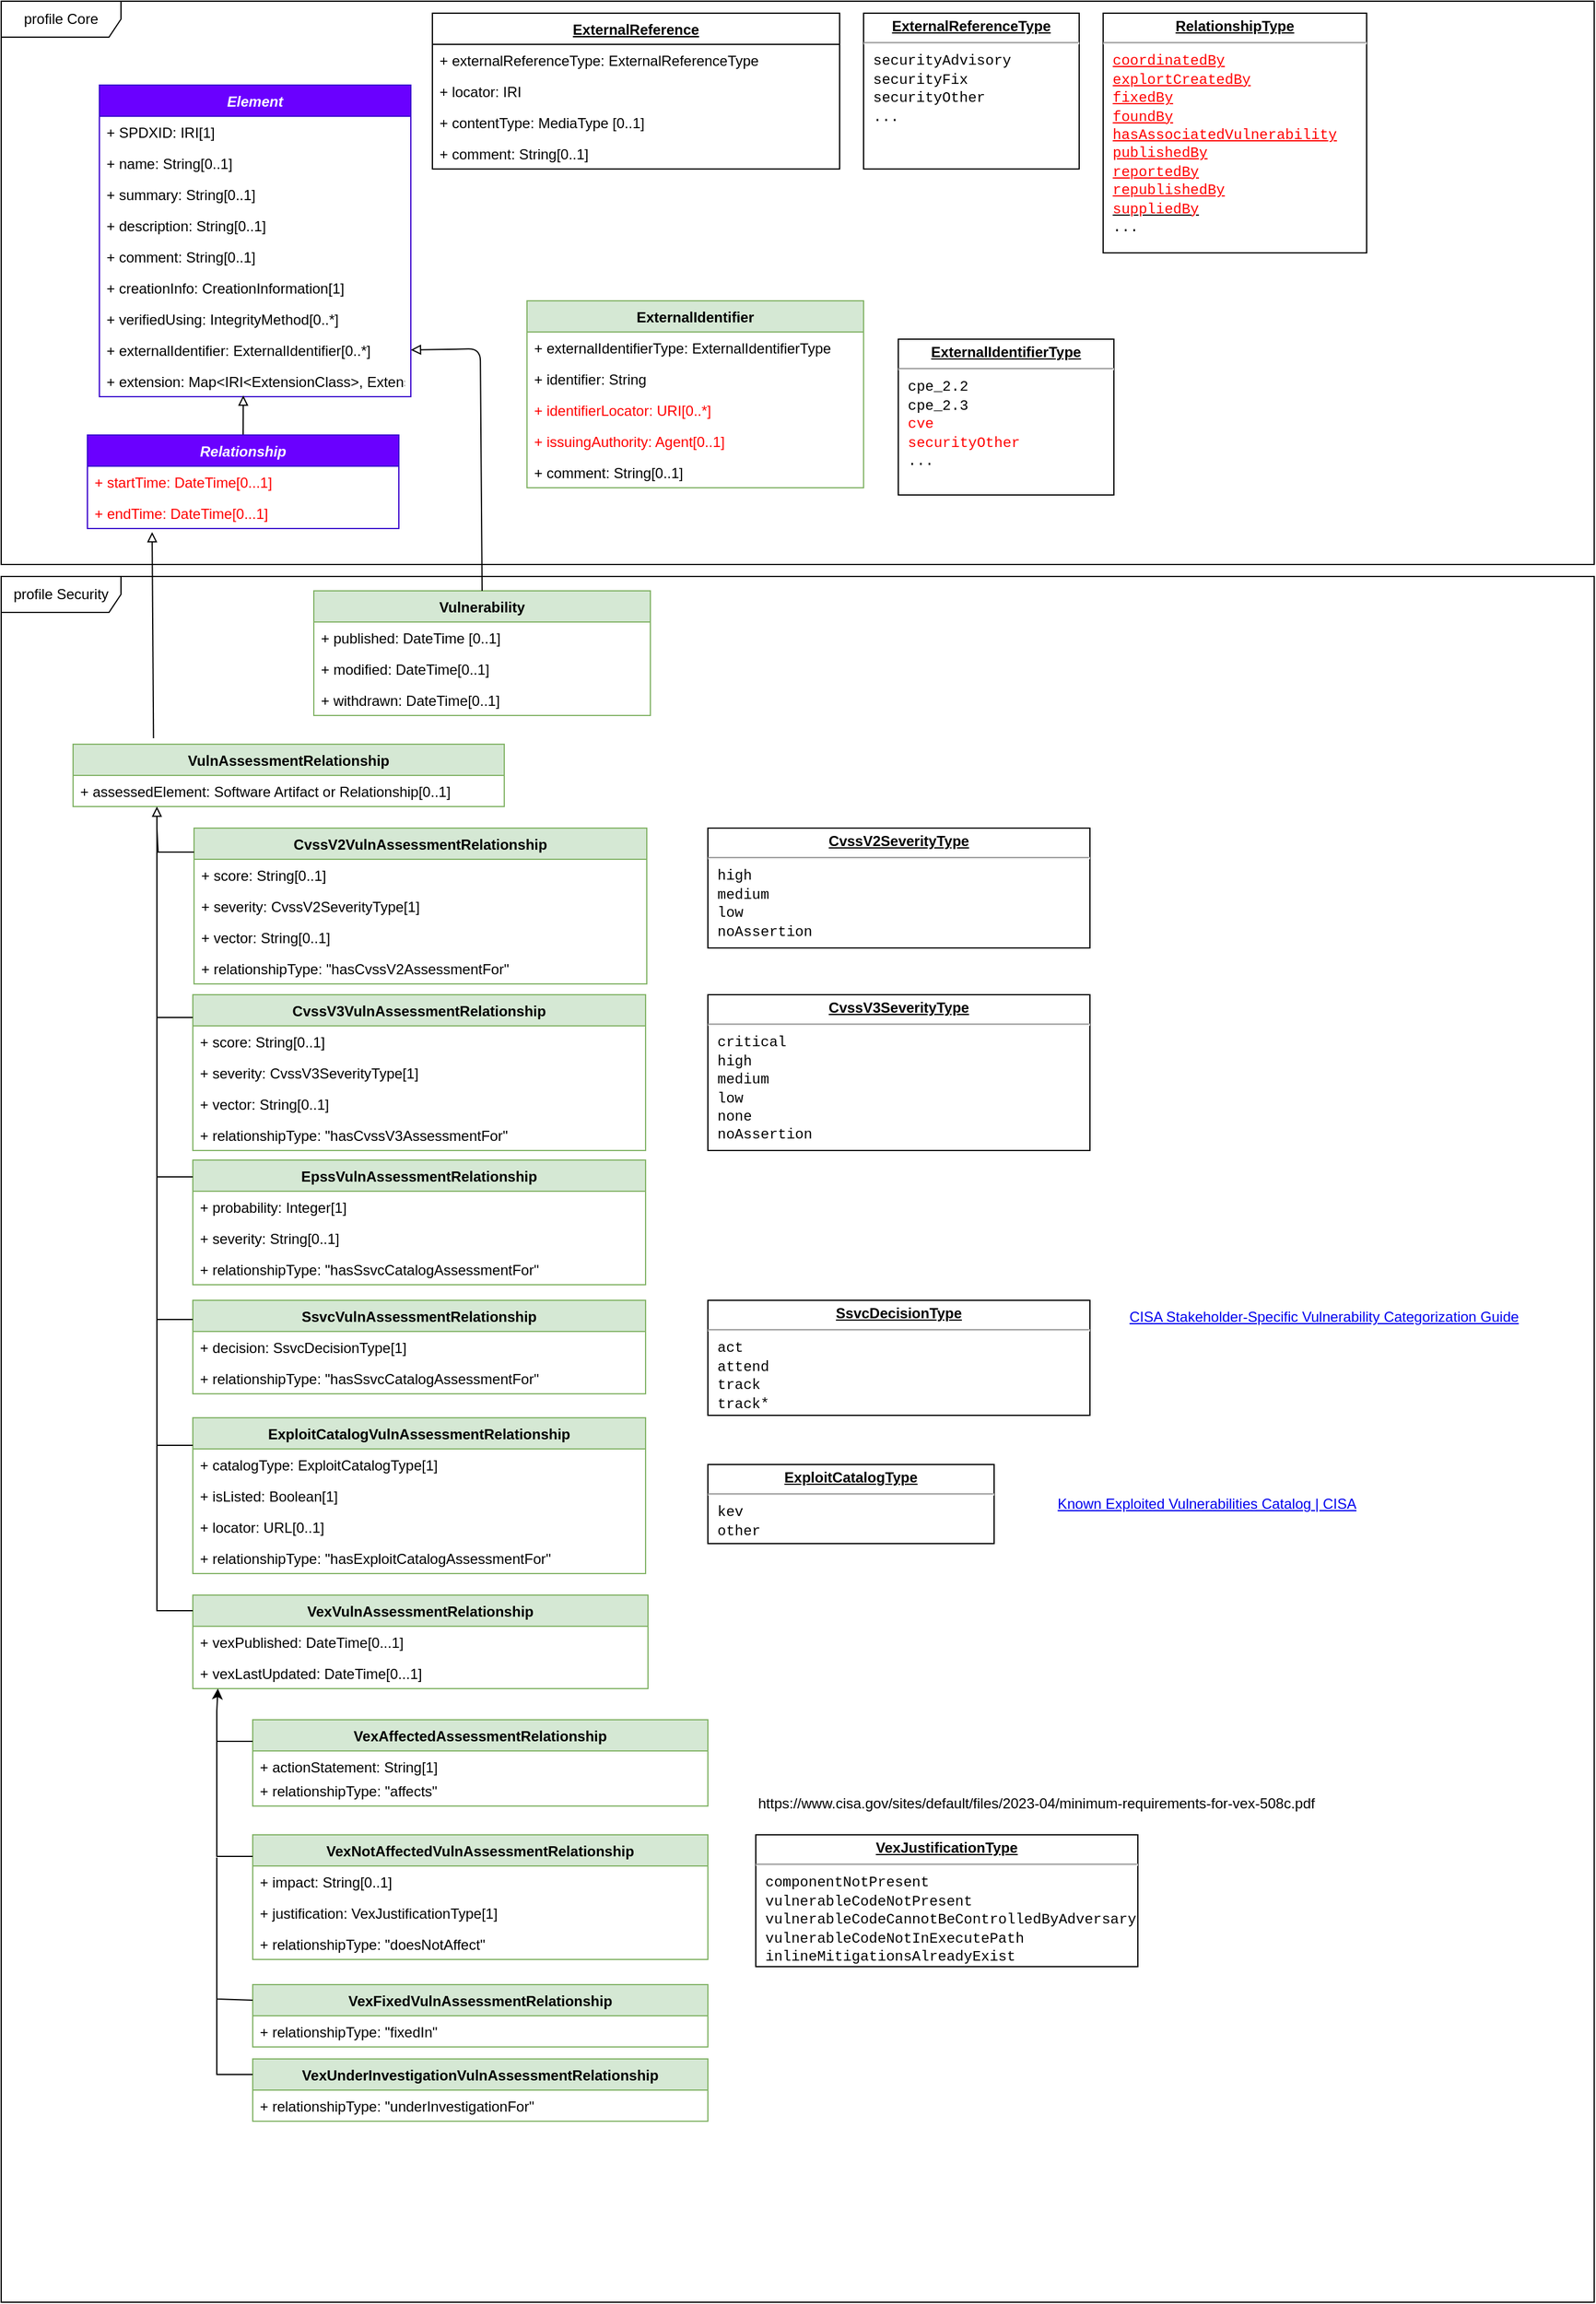 <mxfile version="21.2.2" type="device">
  <diagram id="5IgRsbpvTm4LBA3nCGGL" name="Page-1">
    <mxGraphModel dx="3028" dy="5564" grid="1" gridSize="10" guides="1" tooltips="1" connect="1" arrows="1" fold="1" page="1" pageScale="1" pageWidth="827" pageHeight="1169" math="0" shadow="0">
      <root>
        <mxCell id="0" />
        <mxCell id="1" parent="0" />
        <mxCell id="vhmbv-RrimLqrtO0uC5v-1" value="profile Security" style="shape=umlFrame;whiteSpace=wrap;html=1;width=100;height=30;" parent="1" vertex="1">
          <mxGeometry x="-1630" y="-4160" width="1330" height="1440" as="geometry" />
        </mxCell>
        <mxCell id="gfH33e8ERVnTQL8CG1b4-8" value="profile Core" style="shape=umlFrame;whiteSpace=wrap;html=1;width=100;height=30;" parent="1" vertex="1">
          <mxGeometry x="-1630" y="-4640" width="1330" height="470" as="geometry" />
        </mxCell>
        <mxCell id="gfH33e8ERVnTQL8CG1b4-1" value="VexVulnAssessmentRelationship" style="swimlane;fontStyle=1;childLayout=stackLayout;horizontal=1;startSize=26;fillColor=#d5e8d4;horizontalStack=0;resizeParent=1;resizeParentMax=0;resizeLast=0;collapsible=1;marginBottom=0;strokeColor=#82b366;" parent="1" vertex="1">
          <mxGeometry x="-1470" y="-3310" width="380" height="78" as="geometry" />
        </mxCell>
        <mxCell id="gfH33e8ERVnTQL8CG1b4-10" value="+ vexPublished: DateTime[0...1]&#xa;&#xa;" style="text;strokeColor=none;fillColor=none;align=left;verticalAlign=top;spacingLeft=4;spacingRight=4;overflow=hidden;rotatable=0;points=[[0,0.5],[1,0.5]];portConstraint=eastwest;" parent="gfH33e8ERVnTQL8CG1b4-1" vertex="1">
          <mxGeometry y="26" width="380" height="26" as="geometry" />
        </mxCell>
        <mxCell id="PAFHYs4fHEggMUIT7Akd-7" value="+ vexLastUpdated: DateTime[0...1]&#xa;&#xa;" style="text;strokeColor=none;fillColor=none;align=left;verticalAlign=top;spacingLeft=4;spacingRight=4;overflow=hidden;rotatable=0;points=[[0,0.5],[1,0.5]];portConstraint=eastwest;" parent="gfH33e8ERVnTQL8CG1b4-1" vertex="1">
          <mxGeometry y="52" width="380" height="26" as="geometry" />
        </mxCell>
        <mxCell id="gfH33e8ERVnTQL8CG1b4-11" value="Vulnerability" style="swimlane;fontStyle=1;childLayout=stackLayout;horizontal=1;startSize=26;fillColor=#d5e8d4;horizontalStack=0;resizeParent=1;resizeParentMax=0;resizeLast=0;collapsible=1;marginBottom=0;strokeColor=#82b366;" parent="1" vertex="1">
          <mxGeometry x="-1369" y="-4148" width="281" height="104" as="geometry" />
        </mxCell>
        <mxCell id="gfH33e8ERVnTQL8CG1b4-13" value="+ published: DateTime [0..1]" style="text;strokeColor=none;fillColor=none;align=left;verticalAlign=top;spacingLeft=4;spacingRight=4;overflow=hidden;rotatable=0;points=[[0,0.5],[1,0.5]];portConstraint=eastwest;" parent="gfH33e8ERVnTQL8CG1b4-11" vertex="1">
          <mxGeometry y="26" width="281" height="26" as="geometry" />
        </mxCell>
        <mxCell id="gfH33e8ERVnTQL8CG1b4-14" value="+ modified: DateTime[0..1]&#xa;" style="text;strokeColor=none;fillColor=none;align=left;verticalAlign=top;spacingLeft=4;spacingRight=4;overflow=hidden;rotatable=0;points=[[0,0.5],[1,0.5]];portConstraint=eastwest;" parent="gfH33e8ERVnTQL8CG1b4-11" vertex="1">
          <mxGeometry y="52" width="281" height="26" as="geometry" />
        </mxCell>
        <mxCell id="gfH33e8ERVnTQL8CG1b4-75" value="+ withdrawn: DateTime[0..1]&#xa;" style="text;strokeColor=none;fillColor=none;align=left;verticalAlign=top;spacingLeft=4;spacingRight=4;overflow=hidden;rotatable=0;points=[[0,0.5],[1,0.5]];portConstraint=eastwest;" parent="gfH33e8ERVnTQL8CG1b4-11" vertex="1">
          <mxGeometry y="78" width="281" height="26" as="geometry" />
        </mxCell>
        <mxCell id="gfH33e8ERVnTQL8CG1b4-21" value="&lt;p style=&quot;margin: 0px ; margin-top: 4px ; text-align: center ; text-decoration: underline&quot;&gt;&lt;b&gt;ExternalReferenceType&lt;/b&gt;&lt;/p&gt;&lt;hr&gt;&lt;p style=&quot;margin: 0px ; margin-left: 8px&quot;&gt;&lt;span style=&quot;background-color: initial; font-family: &amp;quot;Courier New&amp;quot;;&quot;&gt;securityAdvisory&lt;/span&gt;&lt;br&gt;&lt;/p&gt;&lt;p style=&quot;margin: 0px ; margin-left: 8px&quot;&gt;&lt;font face=&quot;Courier New&quot;&gt;securityFix&lt;/font&gt;&lt;/p&gt;&lt;p style=&quot;margin: 0px ; margin-left: 8px&quot;&gt;&lt;font face=&quot;Courier New&quot;&gt;securityOther&lt;/font&gt;&lt;/p&gt;&lt;p style=&quot;margin: 0px ; margin-left: 8px&quot;&gt;&lt;font face=&quot;Courier New&quot;&gt;...&lt;/font&gt;&lt;/p&gt;&lt;p style=&quot;margin: 0px ; margin-left: 8px&quot;&gt;&lt;br&gt;&lt;/p&gt;" style="verticalAlign=top;align=left;overflow=fill;fontSize=12;fontFamily=Helvetica;html=1;" parent="1" vertex="1">
          <mxGeometry x="-910" y="-4630" width="180" height="130" as="geometry" />
        </mxCell>
        <mxCell id="gfH33e8ERVnTQL8CG1b4-22" value="ExternalReference" style="swimlane;fontStyle=5;childLayout=stackLayout;horizontal=1;startSize=26;fillColor=none;horizontalStack=0;resizeParent=1;resizeParentMax=0;resizeLast=0;collapsible=1;marginBottom=0;" parent="1" vertex="1">
          <mxGeometry x="-1270" y="-4630" width="340" height="130" as="geometry" />
        </mxCell>
        <mxCell id="gfH33e8ERVnTQL8CG1b4-23" value="+ externalReferenceType: ExternalReferenceType" style="text;strokeColor=none;fillColor=none;align=left;verticalAlign=top;spacingLeft=4;spacingRight=4;overflow=hidden;rotatable=0;points=[[0,0.5],[1,0.5]];portConstraint=eastwest;" parent="gfH33e8ERVnTQL8CG1b4-22" vertex="1">
          <mxGeometry y="26" width="340" height="26" as="geometry" />
        </mxCell>
        <mxCell id="gfH33e8ERVnTQL8CG1b4-24" value="+ locator: IRI" style="text;strokeColor=none;fillColor=none;align=left;verticalAlign=top;spacingLeft=4;spacingRight=4;overflow=hidden;rotatable=0;points=[[0,0.5],[1,0.5]];portConstraint=eastwest;" parent="gfH33e8ERVnTQL8CG1b4-22" vertex="1">
          <mxGeometry y="52" width="340" height="26" as="geometry" />
        </mxCell>
        <mxCell id="gfH33e8ERVnTQL8CG1b4-25" value="+ contentType: MediaType [0..1]" style="text;strokeColor=none;fillColor=none;align=left;verticalAlign=top;spacingLeft=4;spacingRight=4;overflow=hidden;rotatable=0;points=[[0,0.5],[1,0.5]];portConstraint=eastwest;" parent="gfH33e8ERVnTQL8CG1b4-22" vertex="1">
          <mxGeometry y="78" width="340" height="26" as="geometry" />
        </mxCell>
        <mxCell id="gfH33e8ERVnTQL8CG1b4-26" value="+ comment: String[0..1]" style="text;strokeColor=none;fillColor=none;align=left;verticalAlign=top;spacingLeft=4;spacingRight=4;overflow=hidden;rotatable=0;points=[[0,0.5],[1,0.5]];portConstraint=eastwest;" parent="gfH33e8ERVnTQL8CG1b4-22" vertex="1">
          <mxGeometry y="104" width="340" height="26" as="geometry" />
        </mxCell>
        <object label="Element" description="static representation of a part of the universe of discourse that may be identified and characterised by its behaviour and attribute." description_source="ISO 15531-1:2004" id="gfH33e8ERVnTQL8CG1b4-43">
          <mxCell style="swimlane;fontStyle=3;childLayout=stackLayout;horizontal=1;startSize=26;fillColor=#6a00ff;horizontalStack=0;resizeParent=1;resizeParentMax=0;resizeLast=0;collapsible=1;marginBottom=0;strokeColor=#3700CC;fontColor=#ffffff;" parent="1" vertex="1">
            <mxGeometry x="-1548" y="-4570" width="260" height="260" as="geometry" />
          </mxCell>
        </object>
        <mxCell id="gfH33e8ERVnTQL8CG1b4-44" value="+ SPDXID: IRI[1]" style="text;strokeColor=none;fillColor=none;align=left;verticalAlign=top;spacingLeft=4;spacingRight=4;overflow=hidden;rotatable=0;points=[[0,0.5],[1,0.5]];portConstraint=eastwest;" parent="gfH33e8ERVnTQL8CG1b4-43" vertex="1">
          <mxGeometry y="26" width="260" height="26" as="geometry" />
        </mxCell>
        <mxCell id="gfH33e8ERVnTQL8CG1b4-45" value="+ name: String[0..1]" style="text;strokeColor=none;fillColor=none;align=left;verticalAlign=top;spacingLeft=4;spacingRight=4;overflow=hidden;rotatable=0;points=[[0,0.5],[1,0.5]];portConstraint=eastwest;" parent="gfH33e8ERVnTQL8CG1b4-43" vertex="1">
          <mxGeometry y="52" width="260" height="26" as="geometry" />
        </mxCell>
        <mxCell id="gfH33e8ERVnTQL8CG1b4-46" value="+ summary: String[0..1]" style="text;strokeColor=none;fillColor=none;align=left;verticalAlign=top;spacingLeft=4;spacingRight=4;overflow=hidden;rotatable=0;points=[[0,0.5],[1,0.5]];portConstraint=eastwest;" parent="gfH33e8ERVnTQL8CG1b4-43" vertex="1">
          <mxGeometry y="78" width="260" height="26" as="geometry" />
        </mxCell>
        <mxCell id="gfH33e8ERVnTQL8CG1b4-47" value="+ description: String[0..1]" style="text;strokeColor=none;fillColor=none;align=left;verticalAlign=top;spacingLeft=4;spacingRight=4;overflow=hidden;rotatable=0;points=[[0,0.5],[1,0.5]];portConstraint=eastwest;" parent="gfH33e8ERVnTQL8CG1b4-43" vertex="1">
          <mxGeometry y="104" width="260" height="26" as="geometry" />
        </mxCell>
        <mxCell id="gfH33e8ERVnTQL8CG1b4-48" value="+ comment: String[0..1]" style="text;strokeColor=none;fillColor=none;align=left;verticalAlign=top;spacingLeft=4;spacingRight=4;overflow=hidden;rotatable=0;points=[[0,0.5],[1,0.5]];portConstraint=eastwest;" parent="gfH33e8ERVnTQL8CG1b4-43" vertex="1">
          <mxGeometry y="130" width="260" height="26" as="geometry" />
        </mxCell>
        <mxCell id="gfH33e8ERVnTQL8CG1b4-49" value="+ creationInfo: CreationInformation[1]" style="text;strokeColor=none;fillColor=none;align=left;verticalAlign=top;spacingLeft=4;spacingRight=4;overflow=hidden;rotatable=0;points=[[0,0.5],[1,0.5]];portConstraint=eastwest;" parent="gfH33e8ERVnTQL8CG1b4-43" vertex="1">
          <mxGeometry y="156" width="260" height="26" as="geometry" />
        </mxCell>
        <mxCell id="gfH33e8ERVnTQL8CG1b4-50" value="+ verifiedUsing: IntegrityMethod[0..*]" style="text;strokeColor=none;fillColor=none;align=left;verticalAlign=top;spacingLeft=4;spacingRight=4;overflow=hidden;rotatable=0;points=[[0,0.5],[1,0.5]];portConstraint=eastwest;" parent="gfH33e8ERVnTQL8CG1b4-43" vertex="1">
          <mxGeometry y="182" width="260" height="26" as="geometry" />
        </mxCell>
        <mxCell id="gfH33e8ERVnTQL8CG1b4-52" value="+ externalIdentifier: ExternalIdentifier[0..*]" style="text;strokeColor=none;fillColor=none;align=left;verticalAlign=top;spacingLeft=4;spacingRight=4;overflow=hidden;rotatable=0;points=[[0,0.5],[1,0.5]];portConstraint=eastwest;" parent="gfH33e8ERVnTQL8CG1b4-43" vertex="1">
          <mxGeometry y="208" width="260" height="26" as="geometry" />
        </mxCell>
        <mxCell id="gfH33e8ERVnTQL8CG1b4-53" value="+ extension: Map&lt;IRI&lt;ExtensionClass&gt;, Extension&gt;[0..1]" style="text;strokeColor=none;fillColor=none;align=left;verticalAlign=top;spacingLeft=4;spacingRight=4;overflow=hidden;rotatable=0;points=[[0,0.5],[1,0.5]];portConstraint=eastwest;" parent="gfH33e8ERVnTQL8CG1b4-43" vertex="1">
          <mxGeometry y="234" width="260" height="26" as="geometry" />
        </mxCell>
        <mxCell id="gfH33e8ERVnTQL8CG1b4-57" value="&lt;p style=&quot;margin: 4px 0px 0px; text-align: center;&quot;&gt;&lt;span style=&quot;background-color: initial;&quot;&gt;&lt;b&gt;&lt;u&gt;VexJustificationType&lt;/u&gt;&lt;/b&gt;&lt;/span&gt;&lt;/p&gt;&lt;hr&gt;&lt;p style=&quot;margin: 0px ; margin-left: 8px&quot;&gt;&lt;span style=&quot;font-family: &amp;quot;Courier New&amp;quot;; background-color: initial;&quot;&gt;componentNotPresent&lt;/span&gt;&lt;br&gt;&lt;/p&gt;&lt;p style=&quot;margin: 0px ; margin-left: 8px&quot;&gt;&lt;font face=&quot;Courier New&quot;&gt;vulnerableCodeNotPresent&lt;/font&gt;&lt;/p&gt;&lt;p style=&quot;margin: 0px ; margin-left: 8px&quot;&gt;&lt;font face=&quot;Courier New&quot;&gt;vulnerableCodeCannotBeControlledByAdversary&lt;/font&gt;&lt;/p&gt;&lt;p style=&quot;margin: 0px ; margin-left: 8px&quot;&gt;&lt;font face=&quot;Courier New&quot;&gt;vulnerableCodeNotInExecutePath&lt;/font&gt;&lt;/p&gt;&lt;p style=&quot;margin: 0px ; margin-left: 8px&quot;&gt;&lt;span style=&quot;font-family: &amp;quot;Courier New&amp;quot;; background-color: initial;&quot;&gt;inlineMitigationsAlreadyExist&lt;/span&gt;&lt;/p&gt;" style="verticalAlign=top;align=left;overflow=fill;fontSize=12;fontFamily=Helvetica;html=1;" parent="1" vertex="1">
          <mxGeometry x="-1000" y="-3110" width="319" height="110" as="geometry" />
        </mxCell>
        <mxCell id="gfH33e8ERVnTQL8CG1b4-63" value="" style="endArrow=block;endSize=6;endFill=0;html=1;entryX=0.462;entryY=0.962;entryDx=0;entryDy=0;entryPerimeter=0;exitX=0.5;exitY=0;exitDx=0;exitDy=0;" parent="1" source="rZuNcApO604I1lBTYKyU-2" target="gfH33e8ERVnTQL8CG1b4-53" edge="1">
          <mxGeometry width="160" relative="1" as="geometry">
            <mxPoint x="-1430" y="-4290" as="sourcePoint" />
            <mxPoint x="-1412.08" y="-4300.988" as="targetPoint" />
          </mxGeometry>
        </mxCell>
        <mxCell id="gfH33e8ERVnTQL8CG1b4-92" value="&lt;p style=&quot;margin: 4px 0px 0px; text-align: center;&quot;&gt;&lt;span style=&quot;background-color: initial;&quot;&gt;&lt;b&gt;&lt;u&gt;CvssV3SeverityType&lt;/u&gt;&lt;/b&gt;&lt;/span&gt;&lt;/p&gt;&lt;hr&gt;&lt;p style=&quot;margin: 0px ; margin-left: 8px&quot;&gt;&lt;span style=&quot;background-color: initial; font-family: &amp;quot;Courier New&amp;quot;;&quot;&gt;critical&lt;/span&gt;&lt;/p&gt;&lt;p style=&quot;margin: 0px ; margin-left: 8px&quot;&gt;&lt;font face=&quot;Courier New&quot;&gt;&lt;span style=&quot;font-size: 12px;&quot;&gt;high&lt;/span&gt;&lt;/font&gt;&lt;/p&gt;&lt;p style=&quot;margin: 0px ; margin-left: 8px&quot;&gt;&lt;font face=&quot;Courier New&quot;&gt;&lt;span style=&quot;font-size: 12px;&quot;&gt;medium&lt;/span&gt;&lt;/font&gt;&lt;/p&gt;&lt;p style=&quot;margin: 0px ; margin-left: 8px&quot;&gt;&lt;font face=&quot;Courier New&quot;&gt;&lt;span style=&quot;font-size: 12px;&quot;&gt;low&lt;/span&gt;&lt;/font&gt;&lt;/p&gt;&lt;p style=&quot;margin: 0px ; margin-left: 8px&quot;&gt;&lt;font face=&quot;Courier New&quot;&gt;&lt;span style=&quot;font-size: 12px;&quot;&gt;none&lt;/span&gt;&lt;/font&gt;&lt;/p&gt;&lt;p style=&quot;margin: 0px ; margin-left: 8px&quot;&gt;&lt;font face=&quot;Courier New&quot;&gt;noAssertion&lt;/font&gt;&lt;/p&gt;" style="verticalAlign=top;align=left;overflow=fill;fontSize=12;fontFamily=Helvetica;html=1;" parent="1" vertex="1">
          <mxGeometry x="-1040" y="-3811" width="319" height="130" as="geometry" />
        </mxCell>
        <mxCell id="vhmbv-RrimLqrtO0uC5v-4" value="VulnAssessmentRelationship" style="swimlane;fontStyle=1;childLayout=stackLayout;horizontal=1;startSize=26;fillColor=#d5e8d4;horizontalStack=0;resizeParent=1;resizeParentMax=0;resizeLast=0;collapsible=1;marginBottom=0;strokeColor=#82b366;" parent="1" vertex="1">
          <mxGeometry x="-1570" y="-4020" width="360" height="52" as="geometry" />
        </mxCell>
        <mxCell id="ycgP8Sd5Gd4hE947tm71-1" value="+ assessedElement: Software Artifact or Relationship[0..1]" style="text;strokeColor=none;fillColor=none;align=left;verticalAlign=top;spacingLeft=4;spacingRight=4;overflow=hidden;rotatable=0;points=[[0,0.5],[1,0.5]];portConstraint=eastwest;" parent="vhmbv-RrimLqrtO0uC5v-4" vertex="1">
          <mxGeometry y="26" width="360" height="26" as="geometry" />
        </mxCell>
        <mxCell id="vhmbv-RrimLqrtO0uC5v-9" value="CvssV2VulnAssessmentRelationship" style="swimlane;fontStyle=1;childLayout=stackLayout;horizontal=1;startSize=26;fillColor=#d5e8d4;horizontalStack=0;resizeParent=1;resizeParentMax=0;resizeLast=0;collapsible=1;marginBottom=0;strokeColor=#82b366;" parent="1" vertex="1">
          <mxGeometry x="-1469" y="-3950" width="378" height="130" as="geometry" />
        </mxCell>
        <mxCell id="vhmbv-RrimLqrtO0uC5v-6" value="+ score: String[0..1]" style="text;strokeColor=none;fillColor=none;align=left;verticalAlign=top;spacingLeft=4;spacingRight=4;overflow=hidden;rotatable=0;points=[[0,0.5],[1,0.5]];portConstraint=eastwest;" parent="vhmbv-RrimLqrtO0uC5v-9" vertex="1">
          <mxGeometry y="26" width="378" height="26" as="geometry" />
        </mxCell>
        <mxCell id="vhmbv-RrimLqrtO0uC5v-10" value="+ severity: CvssV2SeverityType[1]" style="text;strokeColor=none;fillColor=none;align=left;verticalAlign=top;spacingLeft=4;spacingRight=4;overflow=hidden;rotatable=0;points=[[0,0.5],[1,0.5]];portConstraint=eastwest;" parent="vhmbv-RrimLqrtO0uC5v-9" vertex="1">
          <mxGeometry y="52" width="378" height="26" as="geometry" />
        </mxCell>
        <mxCell id="vhmbv-RrimLqrtO0uC5v-13" value="+ vector: String[0..1]" style="text;strokeColor=none;fillColor=none;align=left;verticalAlign=top;spacingLeft=4;spacingRight=4;overflow=hidden;rotatable=0;points=[[0,0.5],[1,0.5]];portConstraint=eastwest;" parent="vhmbv-RrimLqrtO0uC5v-9" vertex="1">
          <mxGeometry y="78" width="378" height="26" as="geometry" />
        </mxCell>
        <mxCell id="dll3_H41sZPCGXfSmoCE-24" value="+ relationshipType: &quot;hasCvssV2AssessmentFor&quot;" style="text;strokeColor=none;fillColor=none;align=left;verticalAlign=top;spacingLeft=4;spacingRight=4;overflow=hidden;rotatable=0;points=[[0,0.5],[1,0.5]];portConstraint=eastwest;" vertex="1" parent="vhmbv-RrimLqrtO0uC5v-9">
          <mxGeometry y="104" width="378" height="26" as="geometry" />
        </mxCell>
        <mxCell id="vhmbv-RrimLqrtO0uC5v-16" value="CvssV3VulnAssessmentRelationship" style="swimlane;fontStyle=1;childLayout=stackLayout;horizontal=1;startSize=26;fillColor=#d5e8d4;horizontalStack=0;resizeParent=1;resizeParentMax=0;resizeLast=0;collapsible=1;marginBottom=0;strokeColor=#82b366;" parent="1" vertex="1">
          <mxGeometry x="-1470" y="-3811" width="378" height="130" as="geometry" />
        </mxCell>
        <mxCell id="vhmbv-RrimLqrtO0uC5v-35" value="+ score: String[0..1]" style="text;strokeColor=none;fillColor=none;align=left;verticalAlign=top;spacingLeft=4;spacingRight=4;overflow=hidden;rotatable=0;points=[[0,0.5],[1,0.5]];portConstraint=eastwest;" parent="vhmbv-RrimLqrtO0uC5v-16" vertex="1">
          <mxGeometry y="26" width="378" height="26" as="geometry" />
        </mxCell>
        <mxCell id="vhmbv-RrimLqrtO0uC5v-17" value="+ severity: CvssV3SeverityType[1]" style="text;strokeColor=none;fillColor=none;align=left;verticalAlign=top;spacingLeft=4;spacingRight=4;overflow=hidden;rotatable=0;points=[[0,0.5],[1,0.5]];portConstraint=eastwest;" parent="vhmbv-RrimLqrtO0uC5v-16" vertex="1">
          <mxGeometry y="52" width="378" height="26" as="geometry" />
        </mxCell>
        <mxCell id="vhmbv-RrimLqrtO0uC5v-18" value="+ vector: String[0..1]" style="text;strokeColor=none;fillColor=none;align=left;verticalAlign=top;spacingLeft=4;spacingRight=4;overflow=hidden;rotatable=0;points=[[0,0.5],[1,0.5]];portConstraint=eastwest;" parent="vhmbv-RrimLqrtO0uC5v-16" vertex="1">
          <mxGeometry y="78" width="378" height="26" as="geometry" />
        </mxCell>
        <mxCell id="dll3_H41sZPCGXfSmoCE-23" value="+ relationshipType: &quot;hasCvssV3AssessmentFor&quot;" style="text;strokeColor=none;fillColor=none;align=left;verticalAlign=top;spacingLeft=4;spacingRight=4;overflow=hidden;rotatable=0;points=[[0,0.5],[1,0.5]];portConstraint=eastwest;" vertex="1" parent="vhmbv-RrimLqrtO0uC5v-16">
          <mxGeometry y="104" width="378" height="26" as="geometry" />
        </mxCell>
        <mxCell id="vhmbv-RrimLqrtO0uC5v-20" value="EpssVulnAssessmentRelationship" style="swimlane;fontStyle=1;childLayout=stackLayout;horizontal=1;startSize=26;fillColor=#d5e8d4;horizontalStack=0;resizeParent=1;resizeParentMax=0;resizeLast=0;collapsible=1;marginBottom=0;strokeColor=#82b366;" parent="1" vertex="1">
          <mxGeometry x="-1470" y="-3673" width="378" height="104" as="geometry" />
        </mxCell>
        <mxCell id="vhmbv-RrimLqrtO0uC5v-22" value="+ probability: Integer[1]" style="text;strokeColor=none;fillColor=none;align=left;verticalAlign=top;spacingLeft=4;spacingRight=4;overflow=hidden;rotatable=0;points=[[0,0.5],[1,0.5]];portConstraint=eastwest;" parent="vhmbv-RrimLqrtO0uC5v-20" vertex="1">
          <mxGeometry y="26" width="378" height="26" as="geometry" />
        </mxCell>
        <mxCell id="vhmbv-RrimLqrtO0uC5v-24" value="+ severity: String[0..1]" style="text;strokeColor=none;fillColor=none;align=left;verticalAlign=top;spacingLeft=4;spacingRight=4;overflow=hidden;rotatable=0;points=[[0,0.5],[1,0.5]];portConstraint=eastwest;" parent="vhmbv-RrimLqrtO0uC5v-20" vertex="1">
          <mxGeometry y="52" width="378" height="26" as="geometry" />
        </mxCell>
        <mxCell id="dll3_H41sZPCGXfSmoCE-20" value="+ relationshipType: &quot;hasSsvcCatalogAssessmentFor&quot;" style="text;strokeColor=none;fillColor=none;align=left;verticalAlign=top;spacingLeft=4;spacingRight=4;overflow=hidden;rotatable=0;points=[[0,0.5],[1,0.5]];portConstraint=eastwest;" vertex="1" parent="vhmbv-RrimLqrtO0uC5v-20">
          <mxGeometry y="78" width="378" height="26" as="geometry" />
        </mxCell>
        <mxCell id="vhmbv-RrimLqrtO0uC5v-25" value="SsvcVulnAssessmentRelationship" style="swimlane;fontStyle=1;childLayout=stackLayout;horizontal=1;startSize=26;fillColor=#d5e8d4;horizontalStack=0;resizeParent=1;resizeParentMax=0;resizeLast=0;collapsible=1;marginBottom=0;strokeColor=#82b366;" parent="1" vertex="1">
          <mxGeometry x="-1470" y="-3556" width="378" height="78" as="geometry" />
        </mxCell>
        <mxCell id="vhmbv-RrimLqrtO0uC5v-27" value="+ decision: SsvcDecisionType[1]" style="text;strokeColor=none;fillColor=none;align=left;verticalAlign=top;spacingLeft=4;spacingRight=4;overflow=hidden;rotatable=0;points=[[0,0.5],[1,0.5]];portConstraint=eastwest;" parent="vhmbv-RrimLqrtO0uC5v-25" vertex="1">
          <mxGeometry y="26" width="378" height="26" as="geometry" />
        </mxCell>
        <mxCell id="dll3_H41sZPCGXfSmoCE-19" value="+ relationshipType: &quot;hasSsvcCatalogAssessmentFor&quot;" style="text;strokeColor=none;fillColor=none;align=left;verticalAlign=top;spacingLeft=4;spacingRight=4;overflow=hidden;rotatable=0;points=[[0,0.5],[1,0.5]];portConstraint=eastwest;" vertex="1" parent="vhmbv-RrimLqrtO0uC5v-25">
          <mxGeometry y="52" width="378" height="26" as="geometry" />
        </mxCell>
        <mxCell id="vhmbv-RrimLqrtO0uC5v-28" value="&lt;p style=&quot;margin: 4px 0px 0px; text-align: center;&quot;&gt;&lt;span style=&quot;background-color: initial;&quot;&gt;&lt;b&gt;&lt;u&gt;SsvcDecisionType&lt;/u&gt;&lt;/b&gt;&lt;/span&gt;&lt;/p&gt;&lt;hr&gt;&lt;p style=&quot;margin: 0px ; margin-left: 8px&quot;&gt;&lt;font face=&quot;Courier New&quot;&gt;act&lt;/font&gt;&lt;/p&gt;&lt;p style=&quot;margin: 0px ; margin-left: 8px&quot;&gt;&lt;font face=&quot;Courier New&quot;&gt;attend&lt;/font&gt;&lt;/p&gt;&lt;p style=&quot;margin: 0px ; margin-left: 8px&quot;&gt;&lt;font face=&quot;Courier New&quot;&gt;track&lt;/font&gt;&lt;/p&gt;&lt;p style=&quot;margin: 0px ; margin-left: 8px&quot;&gt;&lt;font face=&quot;Courier New&quot;&gt;track*&lt;/font&gt;&lt;/p&gt;" style="verticalAlign=top;align=left;overflow=fill;fontSize=12;fontFamily=Helvetica;html=1;" parent="1" vertex="1">
          <mxGeometry x="-1040" y="-3556" width="319" height="96" as="geometry" />
        </mxCell>
        <mxCell id="vhmbv-RrimLqrtO0uC5v-48" value="&lt;meta charset=&quot;utf-8&quot;&gt;&lt;a href=&quot;https://www.cisa.gov/known-exploited-vulnerabilities-catalog&quot;&gt;Known Exploited Vulnerabilities Catalog | CISA&lt;/a&gt;" style="text;whiteSpace=wrap;html=1;" parent="1" vertex="1">
          <mxGeometry x="-750" y="-3400" width="280" height="40" as="geometry" />
        </mxCell>
        <mxCell id="vhmbv-RrimLqrtO0uC5v-50" value="ExploitCatalogVulnAssessmentRelationship" style="swimlane;fontStyle=1;childLayout=stackLayout;horizontal=1;startSize=26;fillColor=#d5e8d4;horizontalStack=0;resizeParent=1;resizeParentMax=0;resizeLast=0;collapsible=1;marginBottom=0;strokeColor=#82b366;" parent="1" vertex="1">
          <mxGeometry x="-1470" y="-3458" width="378" height="130" as="geometry" />
        </mxCell>
        <mxCell id="dll3_H41sZPCGXfSmoCE-16" value="+ catalogType: ExploitCatalogType[1]" style="text;strokeColor=none;fillColor=none;align=left;verticalAlign=top;spacingLeft=4;spacingRight=4;overflow=hidden;rotatable=0;points=[[0,0.5],[1,0.5]];portConstraint=eastwest;" vertex="1" parent="vhmbv-RrimLqrtO0uC5v-50">
          <mxGeometry y="26" width="378" height="26" as="geometry" />
        </mxCell>
        <mxCell id="vhmbv-RrimLqrtO0uC5v-57" value="+ isListed: Boolean[1]" style="text;strokeColor=none;fillColor=none;align=left;verticalAlign=top;spacingLeft=4;spacingRight=4;overflow=hidden;rotatable=0;points=[[0,0.5],[1,0.5]];portConstraint=eastwest;" parent="vhmbv-RrimLqrtO0uC5v-50" vertex="1">
          <mxGeometry y="52" width="378" height="26" as="geometry" />
        </mxCell>
        <mxCell id="vhmbv-RrimLqrtO0uC5v-52" value="+ locator: URL[0..1]" style="text;strokeColor=none;fillColor=none;align=left;verticalAlign=top;spacingLeft=4;spacingRight=4;overflow=hidden;rotatable=0;points=[[0,0.5],[1,0.5]];portConstraint=eastwest;" parent="vhmbv-RrimLqrtO0uC5v-50" vertex="1">
          <mxGeometry y="78" width="378" height="26" as="geometry" />
        </mxCell>
        <mxCell id="dll3_H41sZPCGXfSmoCE-18" value="+ relationshipType: &quot;hasExploitCatalogAssessmentFor&quot;" style="text;strokeColor=none;fillColor=none;align=left;verticalAlign=top;spacingLeft=4;spacingRight=4;overflow=hidden;rotatable=0;points=[[0,0.5],[1,0.5]];portConstraint=eastwest;" vertex="1" parent="vhmbv-RrimLqrtO0uC5v-50">
          <mxGeometry y="104" width="378" height="26" as="geometry" />
        </mxCell>
        <mxCell id="vhmbv-RrimLqrtO0uC5v-64" value="VexAffectedAssessmentRelationship" style="swimlane;fontStyle=1;childLayout=stackLayout;horizontal=1;startSize=26;fillColor=#d5e8d4;horizontalStack=0;resizeParent=1;resizeParentMax=0;resizeLast=0;collapsible=1;marginBottom=0;strokeColor=#82b366;" parent="1" vertex="1">
          <mxGeometry x="-1420" y="-3206" width="380" height="72" as="geometry" />
        </mxCell>
        <mxCell id="vhmbv-RrimLqrtO0uC5v-63" value="+ actionStatement: String[1]" style="text;strokeColor=none;fillColor=none;align=left;verticalAlign=top;spacingLeft=4;spacingRight=4;overflow=hidden;rotatable=0;points=[[0,0.5],[1,0.5]];portConstraint=eastwest;" parent="vhmbv-RrimLqrtO0uC5v-64" vertex="1">
          <mxGeometry y="26" width="380" height="20" as="geometry" />
        </mxCell>
        <mxCell id="dll3_H41sZPCGXfSmoCE-5" value="+ relationshipType: &quot;affects&quot;" style="text;strokeColor=none;fillColor=none;align=left;verticalAlign=top;spacingLeft=4;spacingRight=4;overflow=hidden;rotatable=0;points=[[0,0.5],[1,0.5]];portConstraint=eastwest;" vertex="1" parent="vhmbv-RrimLqrtO0uC5v-64">
          <mxGeometry y="46" width="380" height="26" as="geometry" />
        </mxCell>
        <mxCell id="vhmbv-RrimLqrtO0uC5v-70" value="VexNotAffectedVulnAssessmentRelationship" style="swimlane;fontStyle=1;childLayout=stackLayout;horizontal=1;startSize=26;fillColor=#d5e8d4;horizontalStack=0;resizeParent=1;resizeParentMax=0;resizeLast=0;collapsible=1;marginBottom=0;strokeColor=#82b366;" parent="1" vertex="1">
          <mxGeometry x="-1420" y="-3110" width="380" height="104" as="geometry" />
        </mxCell>
        <mxCell id="vhmbv-RrimLqrtO0uC5v-71" value="+ impact: String[0..1]" style="text;strokeColor=none;fillColor=none;align=left;verticalAlign=top;spacingLeft=4;spacingRight=4;overflow=hidden;rotatable=0;points=[[0,0.5],[1,0.5]];portConstraint=eastwest;" parent="vhmbv-RrimLqrtO0uC5v-70" vertex="1">
          <mxGeometry y="26" width="380" height="26" as="geometry" />
        </mxCell>
        <mxCell id="vhmbv-RrimLqrtO0uC5v-72" value="+ justification: VexJustificationType[1]" style="text;strokeColor=none;fillColor=none;align=left;verticalAlign=top;spacingLeft=4;spacingRight=4;overflow=hidden;rotatable=0;points=[[0,0.5],[1,0.5]];portConstraint=eastwest;" parent="vhmbv-RrimLqrtO0uC5v-70" vertex="1">
          <mxGeometry y="52" width="380" height="26" as="geometry" />
        </mxCell>
        <mxCell id="dll3_H41sZPCGXfSmoCE-6" value="+ relationshipType: &quot;doesNotAffect&quot;" style="text;strokeColor=none;fillColor=none;align=left;verticalAlign=top;spacingLeft=4;spacingRight=4;overflow=hidden;rotatable=0;points=[[0,0.5],[1,0.5]];portConstraint=eastwest;" vertex="1" parent="vhmbv-RrimLqrtO0uC5v-70">
          <mxGeometry y="78" width="380" height="26" as="geometry" />
        </mxCell>
        <mxCell id="ycgP8Sd5Gd4hE947tm71-8" value="" style="endArrow=none;html=1;rounded=0;" parent="1" edge="1">
          <mxGeometry x="-0.613" y="116" width="50" height="50" relative="1" as="geometry">
            <mxPoint x="-1470" y="-3540" as="sourcePoint" />
            <mxPoint x="-1500" y="-3660" as="targetPoint" />
            <Array as="points">
              <mxPoint x="-1500" y="-3540" />
            </Array>
            <mxPoint x="106" y="116" as="offset" />
          </mxGeometry>
        </mxCell>
        <mxCell id="Yeybq29zLoQR2ApoFsXh-2" value="" style="endArrow=none;html=1;rounded=0;exitX=0;exitY=0.385;exitDx=0;exitDy=0;exitPerimeter=0;" parent="1" edge="1">
          <mxGeometry x="-0.613" y="116" width="50" height="50" relative="1" as="geometry">
            <mxPoint x="-1470" y="-3658.98" as="sourcePoint" />
            <mxPoint x="-1500" y="-3799" as="targetPoint" />
            <Array as="points">
              <mxPoint x="-1500" y="-3659" />
            </Array>
            <mxPoint x="106" y="116" as="offset" />
          </mxGeometry>
        </mxCell>
        <mxCell id="Yeybq29zLoQR2ApoFsXh-3" value="" style="endArrow=none;html=1;rounded=0;exitX=0;exitY=0.385;exitDx=0;exitDy=0;exitPerimeter=0;" parent="1" edge="1">
          <mxGeometry x="-0.613" y="116" width="50" height="50" relative="1" as="geometry">
            <mxPoint x="-1470" y="-3791.99" as="sourcePoint" />
            <mxPoint x="-1500" y="-3940" as="targetPoint" />
            <Array as="points">
              <mxPoint x="-1500" y="-3792.01" />
            </Array>
            <mxPoint x="106" y="116" as="offset" />
          </mxGeometry>
        </mxCell>
        <mxCell id="Yeybq29zLoQR2ApoFsXh-5" value="" style="endArrow=none;html=1;rounded=0;exitX=0;exitY=0.385;exitDx=0;exitDy=0;exitPerimeter=0;" parent="1" edge="1">
          <mxGeometry x="-0.613" y="116" width="50" height="50" relative="1" as="geometry">
            <mxPoint x="-1470" y="-3434.98" as="sourcePoint" />
            <mxPoint x="-1500" y="-3585" as="targetPoint" />
            <Array as="points">
              <mxPoint x="-1500" y="-3435" />
            </Array>
            <mxPoint x="106" y="116" as="offset" />
          </mxGeometry>
        </mxCell>
        <mxCell id="Yeybq29zLoQR2ApoFsXh-7" value="" style="endArrow=none;html=1;rounded=0;exitX=0;exitY=0.385;exitDx=0;exitDy=0;exitPerimeter=0;" parent="1" edge="1">
          <mxGeometry x="-0.613" y="116" width="50" height="50" relative="1" as="geometry">
            <mxPoint x="-1420" y="-3091.98" as="sourcePoint" />
            <mxPoint x="-1450" y="-3202" as="targetPoint" />
            <Array as="points">
              <mxPoint x="-1450" y="-3092" />
            </Array>
            <mxPoint x="106" y="116" as="offset" />
          </mxGeometry>
        </mxCell>
        <mxCell id="Yeybq29zLoQR2ApoFsXh-8" value="" style="endArrow=classic;html=1;rounded=0;exitX=0;exitY=0.25;exitDx=0;exitDy=0;entryX=0.055;entryY=1;entryDx=0;entryDy=0;entryPerimeter=0;" parent="1" source="vhmbv-RrimLqrtO0uC5v-64" edge="1" target="PAFHYs4fHEggMUIT7Akd-7">
          <mxGeometry width="50" height="50" relative="1" as="geometry">
            <mxPoint x="-1420" y="-3176" as="sourcePoint" />
            <mxPoint x="-1450" y="-3220" as="targetPoint" />
            <Array as="points">
              <mxPoint x="-1450" y="-3188" />
              <mxPoint x="-1450" y="-3213" />
            </Array>
          </mxGeometry>
        </mxCell>
        <mxCell id="Yeybq29zLoQR2ApoFsXh-9" value="&lt;p style=&quot;margin: 4px 0px 0px; text-align: center;&quot;&gt;&lt;b style=&quot;background-color: initial;&quot;&gt;&lt;u&gt;ExploitCatalog&lt;/u&gt;&lt;/b&gt;&lt;b style=&quot;background-color: initial;&quot;&gt;&lt;u&gt;Type&lt;/u&gt;&lt;/b&gt;&lt;/p&gt;&lt;hr&gt;&lt;p style=&quot;margin: 0px ; margin-left: 8px&quot;&gt;&lt;span style=&quot;background-color: initial; font-family: &amp;quot;Courier New&amp;quot;;&quot;&gt;kev&lt;/span&gt;&lt;/p&gt;&lt;p style=&quot;margin: 0px ; margin-left: 8px&quot;&gt;&lt;font face=&quot;Courier New&quot;&gt;other&lt;/font&gt;&lt;/p&gt;" style="verticalAlign=top;align=left;overflow=fill;fontSize=12;fontFamily=Helvetica;html=1;" parent="1" vertex="1">
          <mxGeometry x="-1040" y="-3419" width="239" height="66" as="geometry" />
        </mxCell>
        <UserObject label="&lt;a href=&quot;https://www.cisa.gov/sites/default/files/publications/cisa-ssvc-guide%20508c.pdf&quot;&gt;CISA Stakeholder-Specific Vulnerability Categorization Guide&lt;/a&gt;" id="Yeybq29zLoQR2ApoFsXh-13">
          <mxCell style="text;whiteSpace=wrap;html=1;" parent="1" vertex="1">
            <mxGeometry x="-690" y="-3556" width="340" height="40" as="geometry" />
          </mxCell>
        </UserObject>
        <mxCell id="Yeybq29zLoQR2ApoFsXh-16" value="&lt;p style=&quot;margin: 4px 0px 0px; text-align: center;&quot;&gt;&lt;span style=&quot;background-color: initial;&quot;&gt;&lt;b&gt;&lt;u&gt;CvssV2SeverityType&lt;/u&gt;&lt;/b&gt;&lt;/span&gt;&lt;/p&gt;&lt;hr&gt;&lt;p style=&quot;margin: 0px ; margin-left: 8px&quot;&gt;&lt;span style=&quot;font-family: &amp;quot;Courier New&amp;quot;; background-color: initial;&quot;&gt;high&lt;/span&gt;&lt;br&gt;&lt;/p&gt;&lt;p style=&quot;margin: 0px ; margin-left: 8px&quot;&gt;&lt;font face=&quot;Courier New&quot;&gt;&lt;span style=&quot;font-size: 12px;&quot;&gt;medium&lt;/span&gt;&lt;/font&gt;&lt;/p&gt;&lt;p style=&quot;margin: 0px ; margin-left: 8px&quot;&gt;&lt;font face=&quot;Courier New&quot;&gt;&lt;span style=&quot;font-size: 12px;&quot;&gt;low&lt;/span&gt;&lt;/font&gt;&lt;/p&gt;&lt;p style=&quot;margin: 0px ; margin-left: 8px&quot;&gt;&lt;span style=&quot;font-family: &amp;quot;Courier New&amp;quot;; background-color: initial;&quot;&gt;noAssertion&lt;/span&gt;&lt;br&gt;&lt;/p&gt;" style="verticalAlign=top;align=left;overflow=fill;fontSize=12;fontFamily=Helvetica;html=1;" parent="1" vertex="1">
          <mxGeometry x="-1040" y="-3950" width="319" height="100" as="geometry" />
        </mxCell>
        <mxCell id="Yeybq29zLoQR2ApoFsXh-22" value="&lt;p style=&quot;margin: 0px ; margin-top: 4px ; text-align: center ; text-decoration: underline&quot;&gt;&lt;b&gt;ExternalIdentifierType&lt;/b&gt;&lt;/p&gt;&lt;hr&gt;&lt;p style=&quot;margin: 0px ; margin-left: 8px&quot;&gt;&lt;font face=&quot;Courier New&quot;&gt;cpe_2.2&lt;/font&gt;&lt;/p&gt;&lt;p style=&quot;margin: 0px ; margin-left: 8px&quot;&gt;&lt;font face=&quot;Courier New&quot;&gt;cpe_2.3&lt;/font&gt;&lt;/p&gt;&lt;p style=&quot;margin: 0px ; margin-left: 8px&quot;&gt;&lt;font color=&quot;#ff0000&quot; face=&quot;Courier New&quot;&gt;cve&lt;/font&gt;&lt;/p&gt;&lt;p style=&quot;margin: 0px ; margin-left: 8px&quot;&gt;&lt;span style=&quot;font-family: &amp;quot;Courier New&amp;quot;; background-color: initial;&quot;&gt;&lt;font color=&quot;#ff0000&quot;&gt;securityOther&lt;/font&gt;&lt;/span&gt;&lt;br&gt;&lt;/p&gt;&lt;p style=&quot;margin: 0px ; margin-left: 8px&quot;&gt;&lt;font face=&quot;Courier New&quot;&gt;...&lt;/font&gt;&lt;/p&gt;&lt;p style=&quot;margin: 0px ; margin-left: 8px&quot;&gt;&lt;br&gt;&lt;/p&gt;" style="verticalAlign=top;align=left;overflow=fill;fontSize=12;fontFamily=Helvetica;html=1;" parent="1" vertex="1">
          <mxGeometry x="-881" y="-4358" width="180" height="130" as="geometry" />
        </mxCell>
        <mxCell id="Yeybq29zLoQR2ApoFsXh-23" value="&lt;p style=&quot;margin: 0px ; margin-top: 4px ; text-align: center ; text-decoration: underline&quot;&gt;&lt;b&gt;RelationshipType&lt;/b&gt;&lt;/p&gt;&lt;hr&gt;&lt;p style=&quot;margin: 0px ; margin-left: 8px&quot;&gt;&lt;u style=&quot;color: rgb(255, 0, 0); font-family: &amp;quot;Courier New&amp;quot;; background-color: initial;&quot;&gt;coordinatedBy&lt;/u&gt;&lt;br&gt;&lt;/p&gt;&lt;p style=&quot;margin: 0px ; margin-left: 8px&quot;&gt;&lt;font color=&quot;#ff0000&quot; face=&quot;Courier New&quot;&gt;&lt;u style=&quot;&quot;&gt;explortCreatedBy&lt;/u&gt;&lt;/font&gt;&lt;/p&gt;&lt;p style=&quot;margin: 0px ; margin-left: 8px&quot;&gt;&lt;u style=&quot;color: rgb(255, 0, 0); font-family: &amp;quot;Courier New&amp;quot;; background-color: initial;&quot;&gt;fixedBy&lt;/u&gt;&lt;br&gt;&lt;/p&gt;&lt;p style=&quot;margin: 0px ; margin-left: 8px&quot;&gt;&lt;font color=&quot;#ff0000&quot; face=&quot;Courier New&quot;&gt;&lt;u style=&quot;&quot;&gt;foundBy&lt;/u&gt;&lt;/font&gt;&lt;/p&gt;&lt;p style=&quot;margin: 0px ; margin-left: 8px&quot;&gt;&lt;font color=&quot;#ff0000&quot; face=&quot;Courier New&quot;&gt;&lt;u style=&quot;&quot;&gt;hasAssociatedVulnerability&lt;/u&gt;&lt;/font&gt;&lt;/p&gt;&lt;p style=&quot;margin: 0px ; margin-left: 8px&quot;&gt;&lt;u style=&quot;color: rgb(255, 0, 0); font-family: &amp;quot;Courier New&amp;quot;; background-color: initial;&quot;&gt;publishedBy&lt;/u&gt;&lt;br&gt;&lt;/p&gt;&lt;p style=&quot;margin: 0px ; margin-left: 8px&quot;&gt;&lt;font color=&quot;#ff0000&quot; face=&quot;Courier New&quot;&gt;&lt;u style=&quot;&quot;&gt;reportedBy&lt;/u&gt;&lt;/font&gt;&lt;/p&gt;&lt;p style=&quot;margin: 0px ; margin-left: 8px&quot;&gt;&lt;font color=&quot;#ff0000&quot; face=&quot;Courier New&quot;&gt;&lt;u style=&quot;&quot;&gt;republishedBy&lt;/u&gt;&lt;/font&gt;&lt;/p&gt;&lt;p style=&quot;margin: 0px ; margin-left: 8px&quot;&gt;&lt;font face=&quot;Courier New&quot;&gt;&lt;u style=&quot;&quot;&gt;&lt;font color=&quot;#ff0000&quot;&gt;suppliedBy&lt;/font&gt;&lt;br&gt;&lt;/u&gt;&lt;/font&gt;&lt;/p&gt;&lt;p style=&quot;margin: 0px ; margin-left: 8px&quot;&gt;&lt;font face=&quot;Courier New&quot;&gt;...&lt;/font&gt;&lt;/p&gt;&lt;p style=&quot;margin: 0px ; margin-left: 8px&quot;&gt;&lt;br&gt;&lt;/p&gt;" style="verticalAlign=top;align=left;overflow=fill;fontSize=12;fontFamily=Helvetica;html=1;" parent="1" vertex="1">
          <mxGeometry x="-710" y="-4630" width="220" height="200" as="geometry" />
        </mxCell>
        <mxCell id="Yeybq29zLoQR2ApoFsXh-29" value="ExternalIdentifier" style="swimlane;fontStyle=1;childLayout=stackLayout;horizontal=1;startSize=26;fillColor=#d5e8d4;horizontalStack=0;resizeParent=1;resizeParentMax=0;resizeLast=0;collapsible=1;marginBottom=0;strokeColor=#82b366;" parent="1" vertex="1">
          <mxGeometry x="-1191" y="-4390" width="281" height="156" as="geometry" />
        </mxCell>
        <mxCell id="Yeybq29zLoQR2ApoFsXh-30" value="+ externalIdentifierType: ExternalIdentifierType" style="text;strokeColor=none;fillColor=none;align=left;verticalAlign=top;spacingLeft=4;spacingRight=4;overflow=hidden;rotatable=0;points=[[0,0.5],[1,0.5]];portConstraint=eastwest;" parent="Yeybq29zLoQR2ApoFsXh-29" vertex="1">
          <mxGeometry y="26" width="281" height="26" as="geometry" />
        </mxCell>
        <mxCell id="Yeybq29zLoQR2ApoFsXh-31" value="+ identifier: String&#xa;&#xa;&#xa;" style="text;strokeColor=none;fillColor=none;align=left;verticalAlign=top;spacingLeft=4;spacingRight=4;overflow=hidden;rotatable=0;points=[[0,0.5],[1,0.5]];portConstraint=eastwest;" parent="Yeybq29zLoQR2ApoFsXh-29" vertex="1">
          <mxGeometry y="52" width="281" height="26" as="geometry" />
        </mxCell>
        <mxCell id="PAFHYs4fHEggMUIT7Akd-2" value="+ identifierLocator: URI[0..*]&#xa;&#xa;&#xa;" style="text;strokeColor=none;fillColor=none;align=left;verticalAlign=top;spacingLeft=4;spacingRight=4;overflow=hidden;rotatable=0;points=[[0,0.5],[1,0.5]];portConstraint=eastwest;fontStyle=0;fontColor=#FF0000;" parent="Yeybq29zLoQR2ApoFsXh-29" vertex="1">
          <mxGeometry y="78" width="281" height="26" as="geometry" />
        </mxCell>
        <mxCell id="PAFHYs4fHEggMUIT7Akd-3" value="+ issuingAuthority: Agent[0..1]&#xa;&#xa;&#xa;" style="text;strokeColor=none;fillColor=none;align=left;verticalAlign=top;spacingLeft=4;spacingRight=4;overflow=hidden;rotatable=0;points=[[0,0.5],[1,0.5]];portConstraint=eastwest;fontColor=#FF0000;" parent="Yeybq29zLoQR2ApoFsXh-29" vertex="1">
          <mxGeometry y="104" width="281" height="26" as="geometry" />
        </mxCell>
        <mxCell id="Yeybq29zLoQR2ApoFsXh-32" value="+ comment: String[0..1]&#xa;" style="text;strokeColor=none;fillColor=none;align=left;verticalAlign=top;spacingLeft=4;spacingRight=4;overflow=hidden;rotatable=0;points=[[0,0.5],[1,0.5]];portConstraint=eastwest;" parent="Yeybq29zLoQR2ApoFsXh-29" vertex="1">
          <mxGeometry y="130" width="281" height="26" as="geometry" />
        </mxCell>
        <mxCell id="rZuNcApO604I1lBTYKyU-1" value="" style="endArrow=block;endSize=6;endFill=0;html=1;entryX=1;entryY=0.5;entryDx=0;entryDy=0;exitX=0.5;exitY=0;exitDx=0;exitDy=0;" parent="1" source="gfH33e8ERVnTQL8CG1b4-11" target="gfH33e8ERVnTQL8CG1b4-52" edge="1">
          <mxGeometry width="160" relative="1" as="geometry">
            <mxPoint x="-1160" y="-4160" as="sourcePoint" />
            <mxPoint x="-1239" y="-4332" as="targetPoint" />
            <Array as="points">
              <mxPoint x="-1230" y="-4350" />
            </Array>
          </mxGeometry>
        </mxCell>
        <object label="Relationship" description="static representation of a part of the universe of discourse that may be identified and characterised by its behaviour and attribute." description_source="ISO 15531-1:2004" id="rZuNcApO604I1lBTYKyU-2">
          <mxCell style="swimlane;fontStyle=3;childLayout=stackLayout;horizontal=1;startSize=26;fillColor=#6a00ff;horizontalStack=0;resizeParent=1;resizeParentMax=0;resizeLast=0;collapsible=1;marginBottom=0;strokeColor=#3700CC;fontColor=#ffffff;" parent="1" vertex="1">
            <mxGeometry x="-1558" y="-4278" width="260" height="78" as="geometry" />
          </mxCell>
        </object>
        <mxCell id="vhmbv-RrimLqrtO0uC5v-59" value="+ startTime: DateTime[0...1]" style="text;strokeColor=none;fillColor=none;align=left;verticalAlign=top;spacingLeft=4;spacingRight=4;overflow=hidden;rotatable=0;points=[[0,0.5],[1,0.5]];portConstraint=eastwest;fontColor=#FF0000;" parent="rZuNcApO604I1lBTYKyU-2" vertex="1">
          <mxGeometry y="26" width="260" height="26" as="geometry" />
        </mxCell>
        <mxCell id="PAFHYs4fHEggMUIT7Akd-5" value="+ endTime: DateTime[0...1]" style="text;strokeColor=none;fillColor=none;align=left;verticalAlign=top;spacingLeft=4;spacingRight=4;overflow=hidden;rotatable=0;points=[[0,0.5],[1,0.5]];portConstraint=eastwest;fontColor=#FF0000;" parent="rZuNcApO604I1lBTYKyU-2" vertex="1">
          <mxGeometry y="52" width="260" height="26" as="geometry" />
        </mxCell>
        <mxCell id="dll3_H41sZPCGXfSmoCE-1" value="" style="endArrow=block;endSize=6;endFill=0;html=1;entryX=0.2;entryY=1.115;entryDx=0;entryDy=0;entryPerimeter=0;exitX=0.181;exitY=-0.096;exitDx=0;exitDy=0;exitPerimeter=0;" edge="1" parent="1">
          <mxGeometry width="160" relative="1" as="geometry">
            <mxPoint x="-1502.84" y="-4024.992" as="sourcePoint" />
            <mxPoint x="-1504" y="-4197.01" as="targetPoint" />
          </mxGeometry>
        </mxCell>
        <mxCell id="dll3_H41sZPCGXfSmoCE-3" value="" style="endArrow=none;html=1;rounded=0;" edge="1" parent="1">
          <mxGeometry x="-0.613" y="116" width="50" height="50" relative="1" as="geometry">
            <mxPoint x="-1470" y="-3297" as="sourcePoint" />
            <mxPoint x="-1500" y="-3450" as="targetPoint" />
            <Array as="points">
              <mxPoint x="-1500" y="-3297" />
            </Array>
            <mxPoint x="106" y="116" as="offset" />
          </mxGeometry>
        </mxCell>
        <UserObject label="https://www.cisa.gov/sites/default/files/2023-04/minimum-requirements-for-vex-508c.pdf" link="https://www.cisa.gov/sites/default/files/2023-04/minimum-requirements-for-vex-508c.pdf" id="dll3_H41sZPCGXfSmoCE-4">
          <mxCell style="text;whiteSpace=wrap;html=1;" vertex="1" parent="1">
            <mxGeometry x="-1000" y="-3150" width="500" height="40" as="geometry" />
          </mxCell>
        </UserObject>
        <mxCell id="dll3_H41sZPCGXfSmoCE-7" value="VexFixedVulnAssessmentRelationship" style="swimlane;fontStyle=1;childLayout=stackLayout;horizontal=1;startSize=26;fillColor=#d5e8d4;horizontalStack=0;resizeParent=1;resizeParentMax=0;resizeLast=0;collapsible=1;marginBottom=0;strokeColor=#82b366;" vertex="1" parent="1">
          <mxGeometry x="-1420" y="-2985" width="380" height="52" as="geometry" />
        </mxCell>
        <mxCell id="dll3_H41sZPCGXfSmoCE-9" value="+ relationshipType: &quot;fixedIn&quot;" style="text;strokeColor=none;fillColor=none;align=left;verticalAlign=top;spacingLeft=4;spacingRight=4;overflow=hidden;rotatable=0;points=[[0,0.5],[1,0.5]];portConstraint=eastwest;" vertex="1" parent="dll3_H41sZPCGXfSmoCE-7">
          <mxGeometry y="26" width="380" height="26" as="geometry" />
        </mxCell>
        <mxCell id="dll3_H41sZPCGXfSmoCE-10" value="VexUnderInvestigationVulnAssessmentRelationship" style="swimlane;fontStyle=1;childLayout=stackLayout;horizontal=1;startSize=26;fillColor=#d5e8d4;horizontalStack=0;resizeParent=1;resizeParentMax=0;resizeLast=0;collapsible=1;marginBottom=0;strokeColor=#82b366;" vertex="1" parent="1">
          <mxGeometry x="-1420" y="-2923" width="380" height="52" as="geometry" />
        </mxCell>
        <mxCell id="dll3_H41sZPCGXfSmoCE-11" value="+ relationshipType: &quot;underInvestigationFor&quot;" style="text;strokeColor=none;fillColor=none;align=left;verticalAlign=top;spacingLeft=4;spacingRight=4;overflow=hidden;rotatable=0;points=[[0,0.5],[1,0.5]];portConstraint=eastwest;" vertex="1" parent="dll3_H41sZPCGXfSmoCE-10">
          <mxGeometry y="26" width="380" height="26" as="geometry" />
        </mxCell>
        <mxCell id="dll3_H41sZPCGXfSmoCE-12" value="" style="endArrow=none;html=1;rounded=0;exitX=0;exitY=0.25;exitDx=0;exitDy=0;" edge="1" parent="1" source="dll3_H41sZPCGXfSmoCE-7">
          <mxGeometry x="-0.613" y="116" width="50" height="50" relative="1" as="geometry">
            <mxPoint x="-1420" y="-2973" as="sourcePoint" />
            <mxPoint x="-1450" y="-3081" as="targetPoint" />
            <Array as="points">
              <mxPoint x="-1450" y="-2973" />
              <mxPoint x="-1450" y="-3001" />
              <mxPoint x="-1450" y="-3081" />
              <mxPoint x="-1450" y="-3091" />
            </Array>
            <mxPoint x="106" y="116" as="offset" />
          </mxGeometry>
        </mxCell>
        <mxCell id="dll3_H41sZPCGXfSmoCE-13" value="" style="endArrow=none;html=1;rounded=0;exitX=0;exitY=0.25;exitDx=0;exitDy=0;" edge="1" parent="1" source="dll3_H41sZPCGXfSmoCE-10">
          <mxGeometry x="-0.613" y="116" width="50" height="50" relative="1" as="geometry">
            <mxPoint x="-1410" y="-2934" as="sourcePoint" />
            <mxPoint x="-1450" y="-2993" as="targetPoint" />
            <Array as="points">
              <mxPoint x="-1450" y="-2910" />
              <mxPoint x="-1450" y="-2983" />
              <mxPoint x="-1450" y="-2943" />
            </Array>
            <mxPoint x="106" y="116" as="offset" />
          </mxGeometry>
        </mxCell>
        <mxCell id="dll3_H41sZPCGXfSmoCE-27" value="" style="endArrow=block;endSize=6;endFill=0;html=1;entryX=0.2;entryY=1.115;entryDx=0;entryDy=0;entryPerimeter=0;" edge="1" parent="1">
          <mxGeometry width="160" relative="1" as="geometry">
            <mxPoint x="-1500" y="-3920" as="sourcePoint" />
            <mxPoint x="-1500" y="-3968" as="targetPoint" />
          </mxGeometry>
        </mxCell>
        <mxCell id="dll3_H41sZPCGXfSmoCE-28" value="" style="endArrow=none;html=1;rounded=0;exitX=0;exitY=0.385;exitDx=0;exitDy=0;exitPerimeter=0;" edge="1" parent="1">
          <mxGeometry x="-0.613" y="116" width="50" height="50" relative="1" as="geometry">
            <mxPoint x="-1469" y="-3929.99" as="sourcePoint" />
            <mxPoint x="-1500" y="-3950" as="targetPoint" />
            <Array as="points">
              <mxPoint x="-1499" y="-3930.01" />
            </Array>
            <mxPoint x="106" y="116" as="offset" />
          </mxGeometry>
        </mxCell>
      </root>
    </mxGraphModel>
  </diagram>
</mxfile>
